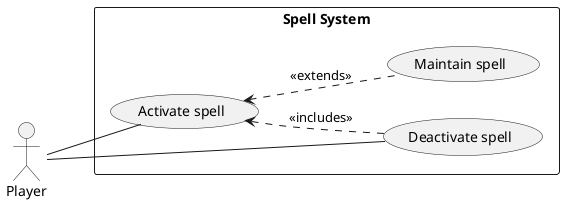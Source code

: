﻿@startuml

left to right direction

actor Player

rectangle "Spell System" {
  usecase "Activate spell" as UC_ActivateSpell
  usecase "Maintain spell" as UC_MaintainSpell
  usecase "Deactivate spell" as UC_DeactivateSpell
  
  Player -- UC_ActivateSpell
  Player -- UC_DeactivateSpell

  UC_ActivateSpell <.. UC_MaintainSpell : <<extends>>
  UC_ActivateSpell <.. UC_DeactivateSpell : <<includes>>
}

@enduml